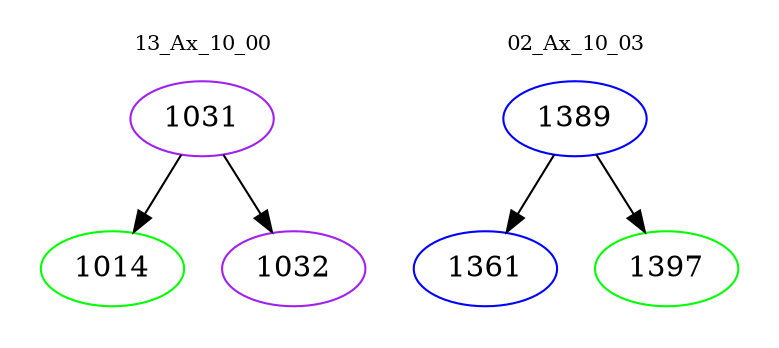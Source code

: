 digraph{
subgraph cluster_0 {
color = white
label = "13_Ax_10_00";
fontsize=10;
T0_1031 [label="1031", color="purple"]
T0_1031 -> T0_1014 [color="black"]
T0_1014 [label="1014", color="green"]
T0_1031 -> T0_1032 [color="black"]
T0_1032 [label="1032", color="purple"]
}
subgraph cluster_1 {
color = white
label = "02_Ax_10_03";
fontsize=10;
T1_1389 [label="1389", color="blue"]
T1_1389 -> T1_1361 [color="black"]
T1_1361 [label="1361", color="blue"]
T1_1389 -> T1_1397 [color="black"]
T1_1397 [label="1397", color="green"]
}
}
